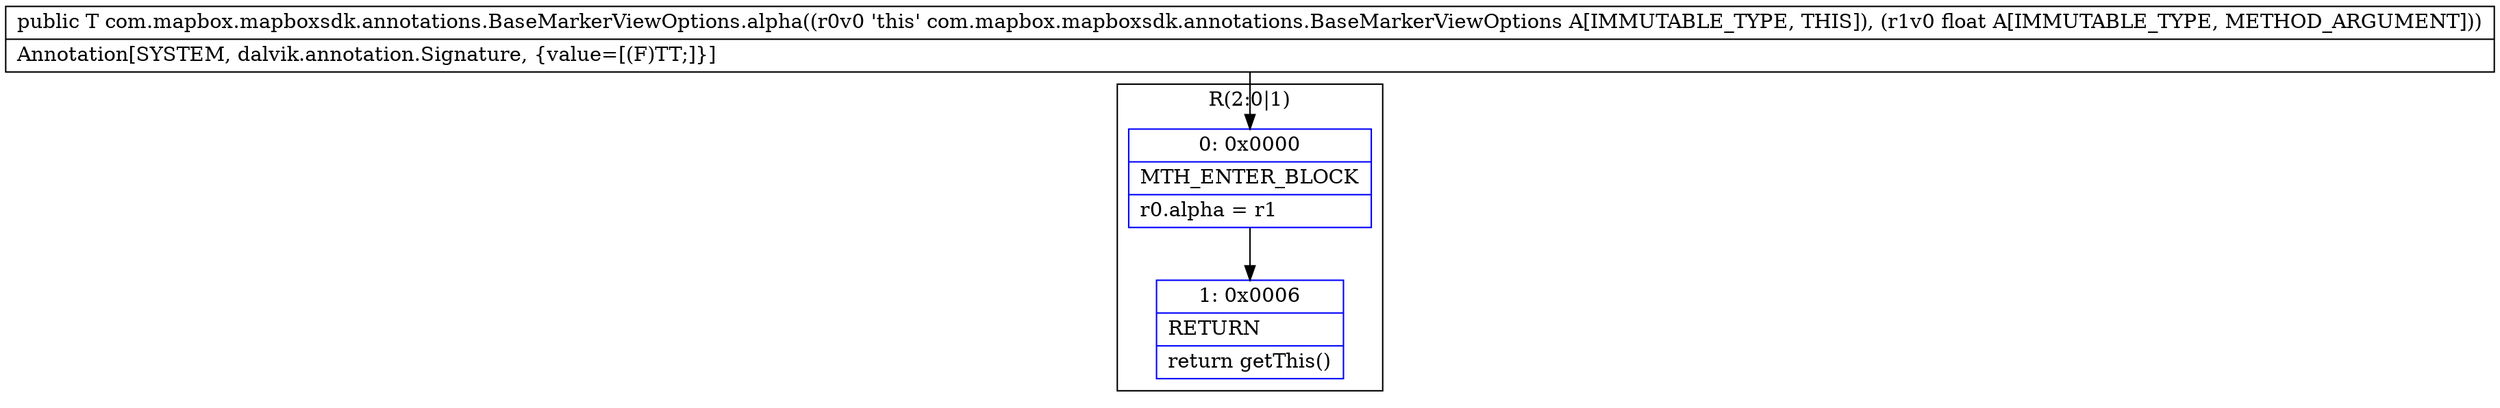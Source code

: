 digraph "CFG forcom.mapbox.mapboxsdk.annotations.BaseMarkerViewOptions.alpha(F)Lcom\/mapbox\/mapboxsdk\/annotations\/BaseMarkerViewOptions;" {
subgraph cluster_Region_1960615613 {
label = "R(2:0|1)";
node [shape=record,color=blue];
Node_0 [shape=record,label="{0\:\ 0x0000|MTH_ENTER_BLOCK\l|r0.alpha = r1\l}"];
Node_1 [shape=record,label="{1\:\ 0x0006|RETURN\l|return getThis()\l}"];
}
MethodNode[shape=record,label="{public T com.mapbox.mapboxsdk.annotations.BaseMarkerViewOptions.alpha((r0v0 'this' com.mapbox.mapboxsdk.annotations.BaseMarkerViewOptions A[IMMUTABLE_TYPE, THIS]), (r1v0 float A[IMMUTABLE_TYPE, METHOD_ARGUMENT]))  | Annotation[SYSTEM, dalvik.annotation.Signature, \{value=[(F)TT;]\}]\l}"];
MethodNode -> Node_0;
Node_0 -> Node_1;
}

